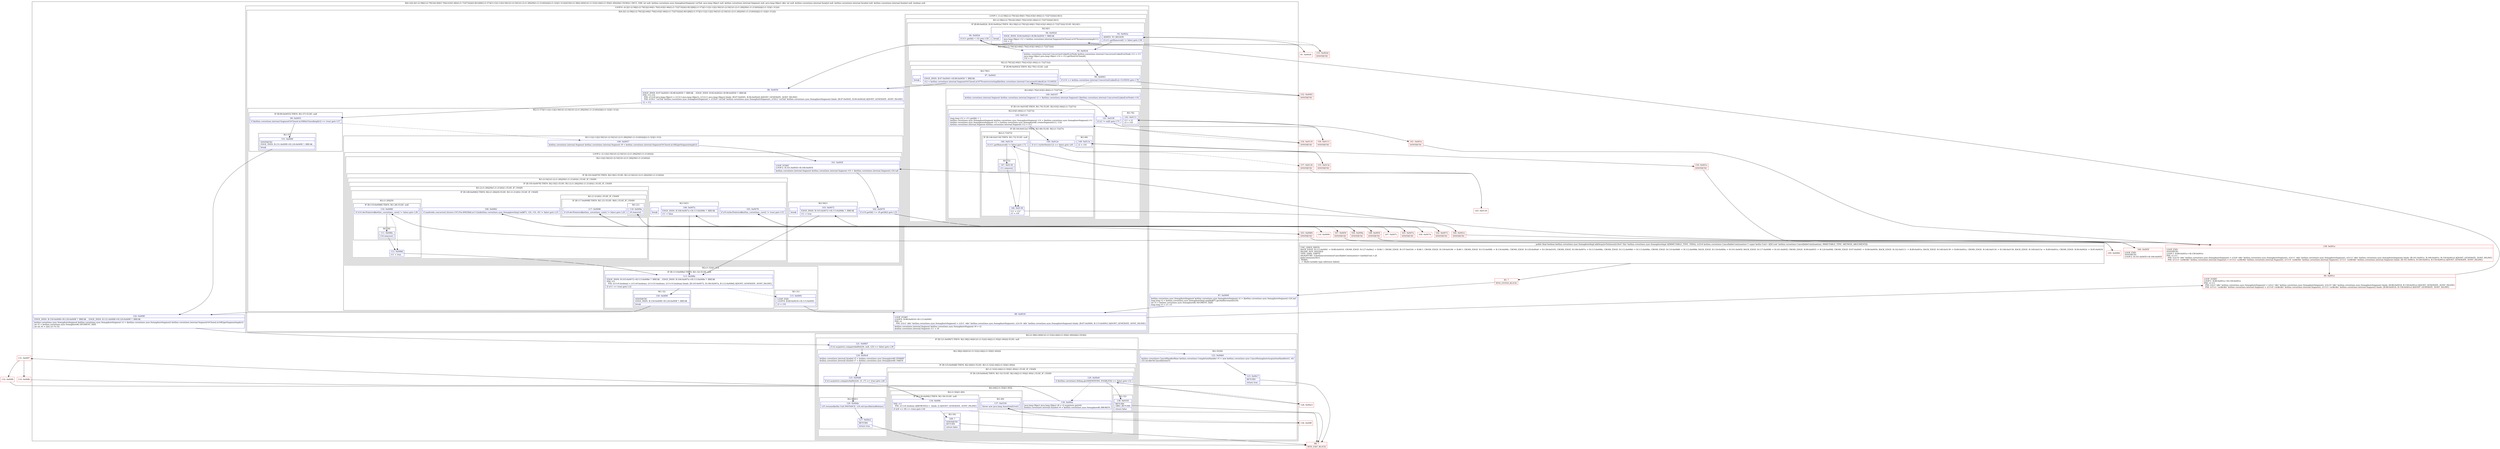 digraph "CFG forkotlinx.coroutines.sync.SemaphoreImpl.addAcquireToQueue(Lkotlinx\/coroutines\/CancellableContinuation;)Z" {
subgraph cluster_Region_978027763 {
label = "R(4:1|(4:2|(1:(2:58|(2:(2:79|1)|(2:60|(1:76)(2:63|(1:66)(2:(1:72)|73)))))(2:8|1))|9|(2:(1:57)|(3:11|(2:12|(2:56|1)(1:(2:54|1)(1:(2:(1:28)|29)(1:(1:21)(0)))))|(2:(1:32)|(1:31)))))|33|(2:(2:38|(2:40|41)(1:(1:52)(2:44|(2:(1:50)|(1:49)))))|(2:35|36))) | DECL_VAR: int null, kotlinx.coroutines.sync.SemaphoreSegment curTail, java.lang.Object null, kotlinx.coroutines.internal.Segment null, java.lang.Object s$iv, int null, kotlinx.coroutines.internal.Symbol null, kotlinx.coroutines.internal.Symbol null, kotlinx.coroutines.internal.Symbol null, boolean null\l";
node [shape=record,color=blue];
Node_87 [shape=record,label="{87\:\ 0x0000|kotlinx.coroutines.sync.SemaphoreSegment kotlinx.coroutines.sync.SemaphoreSegment r2 = (kotlinx.coroutines.sync.SemaphoreSegment) r24.tail\llong long r3 = kotlinx.coroutines.sync.SemaphoreImpl.enqIdx$FU.getAndIncrement(r24)\lint r5 = kotlinx.coroutines.sync.SemaphoreKt.SEGMENT_SIZE\llong long r5 = r3 \/ r5\l}"];
subgraph cluster_LoopRegion_1521303942 {
label = "LOOP:0: (4:2|(1:(2:58|(2:(2:79|1)|(2:60|(1:76)(2:63|(1:66)(2:(1:72)|73)))))(2:8|1))|9|(2:(1:57)|(3:11|(2:12|(2:56|1)(1:(2:54|1)(1:(2:(1:28)|29)(1:(1:21)(0)))))|(2:(1:32)|(1:31)))))";
node [shape=record,color=blue];
subgraph cluster_Region_443097031 {
label = "R(4:2|(1:(2:58|(2:(2:79|1)|(2:60|(1:76)(2:63|(1:66)(2:(1:72)|73)))))(2:8|1))|9|(2:(1:57)|(3:11|(2:12|(2:56|1)(1:(2:54|1)(1:(2:(1:28)|29)(1:(1:21)(0)))))|(2:(1:32)|(1:31)))))";
node [shape=record,color=blue];
Node_88 [shape=record,label="{88\:\ 0x0018|LOOP_START\lLOOP:0: B:88:0x0018\-\>B:115:0x0091\lPHI: r2 \l  PHI: (r2v2 's$iv' kotlinx.coroutines.sync.SemaphoreSegment) = (r2v1 's$iv' kotlinx.coroutines.sync.SemaphoreSegment), (r2v16 's$iv' kotlinx.coroutines.sync.SemaphoreSegment) binds: [B:87:0x0000, B:115:0x0091] A[DONT_GENERATE, DONT_INLINE]\l|kotlinx.coroutines.internal.Segment kotlinx.coroutines.sync.SemaphoreSegment r9 = r2\lkotlinx.coroutines.internal.Segment r11 = r9\l}"];
subgraph cluster_LoopRegion_400859288 {
label = "LOOP:1: (1:(2:58|(2:(2:79|1)|(2:60|(1:76)(2:63|(1:66)(2:(1:72)|73)))))(2:8|1))";
node [shape=record,color=blue];
subgraph cluster_Region_1751570655 {
label = "R(1:(2:58|(2:(2:79|1)|(2:60|(1:76)(2:63|(1:66)(2:(1:72)|73)))))(2:8|1))";
node [shape=record,color=blue];
subgraph cluster_IfRegion_910975955 {
label = "IF [B:90:0x0024, B:92:0x002a] THEN: R(2:58|(2:(2:79|1)|(2:60|(1:76)(2:63|(1:66)(2:(1:72)|73))))) ELSE: R(2:8|1)";
node [shape=record,color=blue];
Node_90 [shape=record,label="{90\:\ 0x0024|if (r11.getId() \< r5) goto L58\l}"];
Node_92 [shape=record,label="{92\:\ 0x002a|ADDED_TO_REGION\l|if (r11.getRemoved() != false) goto L58\l}"];
subgraph cluster_Region_63584907 {
label = "R(2:58|(2:(2:79|1)|(2:60|(1:76)(2:63|(1:66)(2:(1:72)|73)))))";
node [shape=record,color=blue];
Node_95 [shape=record,label="{95\:\ 0x0034|kotlinx.coroutines.internal.ConcurrentLinkedListNode kotlinx.coroutines.internal.ConcurrentLinkedListNode r12 = r11\ljava.lang.Object java.lang.Object r14 = r12.getNextOrClosed()\lr16 = r2\l}"];
subgraph cluster_Region_1860664073 {
label = "R(2:(2:79|1)|(2:60|(1:76)(2:63|(1:66)(2:(1:72)|73))))";
node [shape=record,color=blue];
subgraph cluster_IfRegion_259464353 {
label = "IF [B:96:0x0043] THEN: R(2:79|1) ELSE: null";
node [shape=record,color=blue];
Node_96 [shape=record,label="{96\:\ 0x0043|if (r14 == kotlinx.coroutines.internal.ConcurrentLinkedList.CLOSED) goto L78\l}"];
subgraph cluster_Region_76506370 {
label = "R(2:79|1)";
node [shape=record,color=blue];
Node_97 [shape=record,label="{97\:\ 0x0045|EDGE_INSN: B:97:0x0045\-\>B:98:0x0050 ?: BREAK  \l|r12 = kotlinx.coroutines.internal.SegmentOrClosed.m1679constructorimpl(kotlinx.coroutines.internal.ConcurrentLinkedList.CLOSED)\l}"];
Node_InsnContainer_1584834082 [shape=record,label="{|break\l}"];
}
}
subgraph cluster_Region_335892984 {
label = "R(2:60|(1:76)(2:63|(1:66)(2:(1:72)|73)))";
node [shape=record,color=blue];
Node_140 [shape=record,label="{140\:\ 0x0107|kotlinx.coroutines.internal.Segment kotlinx.coroutines.internal.Segment r2 = (kotlinx.coroutines.internal.Segment) ((kotlinx.coroutines.internal.ConcurrentLinkedListNode) r14)\l}"];
subgraph cluster_IfRegion_2094228033 {
label = "IF [B:141:0x010f] THEN: R(1:76) ELSE: R(2:63|(1:66)(2:(1:72)|73))";
node [shape=record,color=blue];
Node_141 [shape=record,label="{141\:\ 0x010f|if (r2 != null) goto L75\l}"];
subgraph cluster_Region_385516863 {
label = "R(1:76)";
node [shape=record,color=blue];
Node_142 [shape=record,label="{142\:\ 0x0111|r11 = r2\lr2 = r16\l}"];
}
subgraph cluster_Region_1678366202 {
label = "R(2:63|(1:66)(2:(1:72)|73))";
node [shape=record,color=blue];
Node_143 [shape=record,label="{143\:\ 0x0116|long long r12 = r11.getId() + 1\lkotlinx.coroutines.sync.SemaphoreSegment kotlinx.coroutines.sync.SemaphoreSegment r14 = (kotlinx.coroutines.sync.SemaphoreSegment) r11\lkotlinx.coroutines.sync.SemaphoreSegment r12 = kotlinx.coroutines.sync.SemaphoreKt.createSegment(r12, r14)\lkotlinx.coroutines.internal.Segment kotlinx.coroutines.internal.Segment r12 = r12\l}"];
subgraph cluster_IfRegion_918926738 {
label = "IF [B:144:0x012e] THEN: R(1:66) ELSE: R(2:(1:72)|73)";
node [shape=record,color=blue];
Node_144 [shape=record,label="{144\:\ 0x012e|if (r11.trySetNext(r12) == false) goto L65\l}"];
subgraph cluster_Region_1047715259 {
label = "R(1:66)";
node [shape=record,color=blue];
Node_149 [shape=record,label="{149\:\ 0x013e|r2 = r16\l}"];
}
subgraph cluster_Region_1855906957 {
label = "R(2:(1:72)|73)";
node [shape=record,color=blue];
subgraph cluster_IfRegion_1887182038 {
label = "IF [B:146:0x0134] THEN: R(1:72) ELSE: null";
node [shape=record,color=blue];
Node_146 [shape=record,label="{146\:\ 0x0134|if (r11.getRemoved() != false) goto L72\l}"];
subgraph cluster_Region_628861937 {
label = "R(1:72)";
node [shape=record,color=blue];
Node_147 [shape=record,label="{147\:\ 0x0136|r11.remove()\l}"];
}
}
Node_148 [shape=record,label="{148\:\ 0x0139|r11 = r12\lr2 = r16\l}"];
}
}
}
}
}
}
}
subgraph cluster_Region_738046028 {
label = "R(2:8|1)";
node [shape=record,color=blue];
Node_94 [shape=record,label="{94\:\ 0x002d|EDGE_INSN: B:94:0x002d\-\>B:98:0x0050 ?: BREAK  \l|java.lang.Object r12 = kotlinx.coroutines.internal.SegmentOrClosed.m1679constructorimpl(r11)\lr16 = r2\l}"];
Node_InsnContainer_1814310164 [shape=record,label="{|break\l}"];
}
}
}
}
Node_98 [shape=record,label="{98\:\ 0x0050|EDGE_INSN: B:97:0x0045\-\>B:98:0x0050 ?: BREAK  , EDGE_INSN: B:94:0x002d\-\>B:98:0x0050 ?: BREAK  \lPHI: r12 r16 \l  PHI: (r12v8 java.lang.Object) = (r12v3 java.lang.Object), (r12v11 java.lang.Object) binds: [B:97:0x0045, B:94:0x002d] A[DONT_GENERATE, DONT_INLINE]\l  PHI: (r16v1 'curTail' kotlinx.coroutines.sync.SemaphoreSegment) = (r16v0 'curTail' kotlinx.coroutines.sync.SemaphoreSegment), (r16v2 'curTail' kotlinx.coroutines.sync.SemaphoreSegment) binds: [B:97:0x0045, B:94:0x002d] A[DONT_GENERATE, DONT_INLINE]\l|r2 = r12\l}"];
subgraph cluster_Region_844804207 {
label = "R(2:(1:57)|(3:11|(2:12|(2:56|1)(1:(2:54|1)(1:(2:(1:28)|29)(1:(1:21)(0)))))|(2:(1:32)|(1:31))))";
node [shape=record,color=blue];
subgraph cluster_IfRegion_1274473326 {
label = "IF [B:99:0x0055] THEN: R(1:57) ELSE: null";
node [shape=record,color=blue];
Node_99 [shape=record,label="{99\:\ 0x0055|if (kotlinx.coroutines.internal.SegmentOrClosed.m1684isClosedimpl(r2) == true) goto L57\l}"];
subgraph cluster_Region_1731246622 {
label = "R(1:57)";
node [shape=record,color=blue];
Node_151 [shape=record,label="{151\:\ 0x009f|SYNTHETIC\lEDGE_INSN: B:151:0x009f\-\>B:120:0x009f ?: BREAK  \l|break\l}"];
}
}
subgraph cluster_Region_1967319417 {
label = "R(3:11|(2:12|(2:56|1)(1:(2:54|1)(1:(2:(1:28)|29)(1:(1:21)(0)))))|(2:(1:32)|(1:31)))";
node [shape=record,color=blue];
Node_100 [shape=record,label="{100\:\ 0x0057|kotlinx.coroutines.internal.Segment kotlinx.coroutines.internal.Segment r9 = kotlinx.coroutines.internal.SegmentOrClosed.m1682getSegmentimpl(r2)\l}"];
subgraph cluster_LoopRegion_211568492 {
label = "LOOP:2: (2:12|(2:56|1)(1:(2:54|1)(1:(2:(1:28)|29)(1:(1:21)(0)))))";
node [shape=record,color=blue];
subgraph cluster_Region_1020849988 {
label = "R(2:12|(2:56|1)(1:(2:54|1)(1:(2:(1:28)|29)(1:(1:21)(0)))))";
node [shape=record,color=blue];
Node_101 [shape=record,label="{101\:\ 0x005f|LOOP_START\lLOOP:2: B:101:0x005f\-\>B:166:0x005f\l|kotlinx.coroutines.internal.Segment kotlinx.coroutines.internal.Segment r10 = (kotlinx.coroutines.internal.Segment) r24.tail\l}"];
subgraph cluster_IfRegion_1569981306 {
label = "IF [B:102:0x0070] THEN: R(2:56|1) ELSE: R(1:(2:54|1)(1:(2:(1:28)|29)(1:(1:21)(0))))";
node [shape=record,color=blue];
Node_102 [shape=record,label="{102\:\ 0x0070|if (r10.getId() \>= r9.getId()) goto L55\l}"];
subgraph cluster_Region_889399142 {
label = "R(2:56|1)";
node [shape=record,color=blue];
Node_103 [shape=record,label="{103\:\ 0x0072|EDGE_INSN: B:103:0x0072\-\>B:113:0x008e ?: BREAK  \l|r11 = true\l}"];
Node_InsnContainer_1092458342 [shape=record,label="{|break\l}"];
}
subgraph cluster_Region_639864546 {
label = "R(1:(2:54|1)(1:(2:(1:28)|29)(1:(1:21)(0)))) | ELSE_IF_CHAIN\l";
node [shape=record,color=blue];
subgraph cluster_IfRegion_446840807 {
label = "IF [B:105:0x0078] THEN: R(2:54|1) ELSE: R(1:(2:(1:28)|29)(1:(1:21)(0))) | ELSE_IF_CHAIN\l";
node [shape=record,color=blue];
Node_105 [shape=record,label="{105\:\ 0x0078|if (r9.tryIncPointers$kotlinx_coroutines_core() != true) goto L53\l}"];
subgraph cluster_Region_1314540621 {
label = "R(2:54|1)";
node [shape=record,color=blue];
Node_106 [shape=record,label="{106\:\ 0x007a|EDGE_INSN: B:106:0x007a\-\>B:113:0x008e ?: BREAK  \l|r11 = false\l}"];
Node_InsnContainer_1143025778 [shape=record,label="{|break\l}"];
}
subgraph cluster_Region_719894717 {
label = "R(1:(2:(1:28)|29)(1:(1:21)(0))) | ELSE_IF_CHAIN\l";
node [shape=record,color=blue];
subgraph cluster_IfRegion_1671476731 {
label = "IF [B:108:0x0082] THEN: R(2:(1:28)|29) ELSE: R(1:(1:21)(0)) | ELSE_IF_CHAIN\l";
node [shape=record,color=blue];
Node_108 [shape=record,label="{108\:\ 0x0082|if (androidx.concurrent.futures.C0125xc40028dd.m112m(kotlinx.coroutines.sync.SemaphoreImpl.tail$FU, r24, r10, r9) != false) goto L25\l}"];
subgraph cluster_Region_409957389 {
label = "R(2:(1:28)|29)";
node [shape=record,color=blue];
subgraph cluster_IfRegion_1521584713 {
label = "IF [B:110:0x0088] THEN: R(1:28) ELSE: null";
node [shape=record,color=blue];
Node_110 [shape=record,label="{110\:\ 0x0088|if (r10.decPointers$kotlinx_coroutines_core() != false) goto L28\l}"];
subgraph cluster_Region_2010490450 {
label = "R(1:28)";
node [shape=record,color=blue];
Node_111 [shape=record,label="{111\:\ 0x008a|r10.remove()\l}"];
}
}
Node_112 [shape=record,label="{112\:\ 0x008d|r11 = true\l}"];
}
subgraph cluster_Region_132365345 {
label = "R(1:(1:21)(0)) | ELSE_IF_CHAIN\l";
node [shape=record,color=blue];
subgraph cluster_IfRegion_1249703587 {
label = "IF [B:117:0x0098] THEN: R(1:21) ELSE: R(0) | ELSE_IF_CHAIN\l";
node [shape=record,color=blue];
Node_117 [shape=record,label="{117\:\ 0x0098|if (r9.decPointers$kotlinx_coroutines_core() != false) goto L20\l}"];
subgraph cluster_Region_923706181 {
label = "R(1:21)";
node [shape=record,color=blue];
Node_118 [shape=record,label="{118\:\ 0x009a|r9.remove()\l}"];
}
subgraph cluster_Region_1024288417 {
label = "R(0)";
node [shape=record,color=blue];
}
}
}
}
}
}
}
}
}
}
subgraph cluster_Region_1893884882 {
label = "R(2:(1:32)|(1:31))";
node [shape=record,color=blue];
subgraph cluster_IfRegion_530583587 {
label = "IF [B:113:0x008e] THEN: R(1:32) ELSE: null";
node [shape=record,color=blue];
Node_113 [shape=record,label="{113\:\ 0x008e|EDGE_INSN: B:103:0x0072\-\>B:113:0x008e ?: BREAK  , EDGE_INSN: B:106:0x007a\-\>B:113:0x008e ?: BREAK  \lPHI: r11 \l  PHI: (r11v9 boolean) = (r11v8 boolean), (r11v10 boolean), (r11v14 boolean) binds: [B:103:0x0072, B:106:0x007a, B:112:0x008d] A[DONT_GENERATE, DONT_INLINE]\l|if (r11 == true) goto L32\l}"];
subgraph cluster_Region_87598402 {
label = "R(1:32)";
node [shape=record,color=blue];
Node_150 [shape=record,label="{150\:\ 0x009f|SYNTHETIC\lEDGE_INSN: B:150:0x009f\-\>B:120:0x009f ?: BREAK  \l|break\l}"];
}
}
subgraph cluster_Region_1492691610 {
label = "R(1:31)";
node [shape=record,color=blue];
Node_115 [shape=record,label="{115\:\ 0x0091|LOOP_END\lLOOP:0: B:88:0x0018\-\>B:115:0x0091\l|r2 = r16\l}"];
}
}
}
}
}
}
Node_120 [shape=record,label="{120\:\ 0x009f|EDGE_INSN: B:150:0x009f\-\>B:120:0x009f ?: BREAK  , EDGE_INSN: B:151:0x009f\-\>B:120:0x009f ?: BREAK  \l|kotlinx.coroutines.sync.SemaphoreSegment kotlinx.coroutines.sync.SemaphoreSegment r2 = (kotlinx.coroutines.sync.SemaphoreSegment) kotlinx.coroutines.internal.SegmentOrClosed.m1682getSegmentimpl(r2)\lint r5 = kotlinx.coroutines.sync.SemaphoreKt.SEGMENT_SIZE\lint int r6 = (int) (r3 % r5)\l}"];
subgraph cluster_Region_1398203178 {
label = "R(2:(2:38|(2:40|41)(1:(1:52)(2:44|(2:(1:50)|(1:49)))))|(2:35|36))";
node [shape=record,color=blue];
subgraph cluster_IfRegion_177874342 {
label = "IF [B:121:0x00b7] THEN: R(2:38|(2:40|41)(1:(1:52)(2:44|(2:(1:50)|(1:49))))) ELSE: null";
node [shape=record,color=blue];
Node_121 [shape=record,label="{121\:\ 0x00b7|if (r2.acquirers.compareAndSet(r6, null, r25) == false) goto L38\l}"];
subgraph cluster_Region_678048298 {
label = "R(2:38|(2:40|41)(1:(1:52)(2:44|(2:(1:50)|(1:49)))))";
node [shape=record,color=blue];
Node_124 [shape=record,label="{124\:\ 0x00c8|kotlinx.coroutines.internal.Symbol r5 = kotlinx.coroutines.sync.SemaphoreKt.PERMIT\lkotlinx.coroutines.internal.Symbol r7 = kotlinx.coroutines.sync.SemaphoreKt.TAKEN\l}"];
subgraph cluster_IfRegion_1841078238 {
label = "IF [B:125:0x00d8] THEN: R(2:40|41) ELSE: R(1:(1:52)(2:44|(2:(1:50)|(1:49))))";
node [shape=record,color=blue];
Node_125 [shape=record,label="{125\:\ 0x00d8|if (r2.acquirers.compareAndSet(r6, r5, r7) == true) goto L40\l}"];
subgraph cluster_Region_818542177 {
label = "R(2:40|41)";
node [shape=record,color=blue];
Node_126 [shape=record,label="{126\:\ 0x00da|r25.resume(kotlin.Unit.INSTANCE, r24.onCancellationRelease)\l}"];
Node_127 [shape=record,label="{127\:\ 0x00e2|RETURN\l|return true\l}"];
}
subgraph cluster_Region_804768083 {
label = "R(1:(1:52)(2:44|(2:(1:50)|(1:49)))) | ELSE_IF_CHAIN\l";
node [shape=record,color=blue];
subgraph cluster_IfRegion_1873115994 {
label = "IF [B:129:0x00e8] THEN: R(1:52) ELSE: R(2:44|(2:(1:50)|(1:49))) | ELSE_IF_CHAIN\l";
node [shape=record,color=blue];
Node_129 [shape=record,label="{129\:\ 0x00e8|if (kotlinx.coroutines.Debug.getASSERTIONS_ENABLED() == false) goto L52\l}"];
subgraph cluster_Region_193894967 {
label = "R(1:52)";
node [shape=record,color=blue];
Node_138 [shape=record,label="{138\:\ 0x0105|RETURN\lORIG_RETURN\l|return false\l}"];
}
subgraph cluster_Region_292398236 {
label = "R(2:44|(2:(1:50)|(1:49)))";
node [shape=record,color=blue];
Node_130 [shape=record,label="{130\:\ 0x00ea|java.lang.Object java.lang.Object r8 = r2.acquirers.get(r6)\lkotlinx.coroutines.internal.Symbol r9 = kotlinx.coroutines.sync.SemaphoreKt.BROKEN\l}"];
subgraph cluster_Region_1946882009 {
label = "R(2:(1:50)|(1:49))";
node [shape=record,color=blue];
subgraph cluster_IfRegion_564202134 {
label = "IF [B:134:0x00fc] THEN: R(1:50) ELSE: null";
node [shape=record,color=blue];
Node_134 [shape=record,label="{134\:\ 0x00fc|PHI: r11 \l  PHI: (r11v6 boolean A[REMOVE]) =  binds: [] A[DONT_GENERATE, DONT_INLINE]\l|if ((r8 == r9) == true) goto L50\l}"];
subgraph cluster_Region_1705504090 {
label = "R(1:50)";
node [shape=record,color=blue];
Node_169 [shape=record,label="{169\:\ ?|SYNTHETIC\lRETURN\l|return false\l}"];
}
}
subgraph cluster_Region_555496735 {
label = "R(1:49)";
node [shape=record,color=blue];
Node_137 [shape=record,label="{137\:\ 0x0104|throw new java.lang.AssertionError()\l}"];
}
}
}
}
}
}
}
}
subgraph cluster_Region_1938198249 {
label = "R(2:35|36)";
node [shape=record,color=blue];
Node_122 [shape=record,label="{122\:\ 0x00b9|kotlinx.coroutines.CancelHandlerBase kotlinx.coroutines.CompletionHandler r5 = new kotlinx.coroutines.sync.CancelSemaphoreAcquisitionHandler(r2, r6)\lr25.invokeOnCancellation(r5)\l}"];
Node_123 [shape=record,label="{123\:\ 0x00c7|RETURN\l|return true\l}"];
}
}
}
Node_85 [shape=record,color=red,label="{85\:\ ?|MTH_ENTER_BLOCK\l}"];
Node_89 [shape=record,color=red,label="{89\:\ 0x001e|LOOP_START\lLOOP:1: B:89:0x001e\-\>B:158:0x001e\lPHI: r2 r11 \l  PHI: (r2v3 's$iv' kotlinx.coroutines.sync.SemaphoreSegment) = (r2v2 's$iv' kotlinx.coroutines.sync.SemaphoreSegment), (r2v10 's$iv' kotlinx.coroutines.sync.SemaphoreSegment) binds: [B:88:0x0018, B:158:0x001e] A[DONT_GENERATE, DONT_INLINE]\l  PHI: (r11v1 'cur$iv$iv' kotlinx.coroutines.internal.Segment) = (r11v0 'cur$iv$iv' kotlinx.coroutines.internal.Segment), (r11v3 'cur$iv$iv' kotlinx.coroutines.internal.Segment) binds: [B:88:0x0018, B:158:0x001e] A[DONT_GENERATE, DONT_INLINE]\l}"];
Node_91 [shape=record,color=red,label="{91\:\ 0x0026}"];
Node_153 [shape=record,color=red,label="{153\:\ 0x002d|SYNTHETIC\l}"];
Node_104 [shape=record,color=red,label="{104\:\ 0x0074}"];
Node_107 [shape=record,color=red,label="{107\:\ 0x007c}"];
Node_116 [shape=record,color=red,label="{116\:\ 0x0094}"];
Node_164 [shape=record,color=red,label="{164\:\ 0x009a|SYNTHETIC\l}"];
Node_168 [shape=record,color=red,label="{168\:\ 0x005f|SYNTHETIC\l}"];
Node_166 [shape=record,color=red,label="{166\:\ 0x005f|LOOP_END\lSYNTHETIC\lLOOP:2: B:101:0x005f\-\>B:166:0x005f\l}"];
Node_167 [shape=record,color=red,label="{167\:\ 0x005f|SYNTHETIC\l}"];
Node_163 [shape=record,color=red,label="{163\:\ 0x0084|SYNTHETIC\l}"];
Node_109 [shape=record,color=red,label="{109\:\ 0x0084}"];
Node_86 [shape=record,color=red,label="{86\:\ ?|MTH_EXIT_BLOCK\l}"];
Node_128 [shape=record,color=red,label="{128\:\ 0x00e3}"];
Node_131 [shape=record,color=red,label="{131\:\ 0x00f7}"];
Node_132 [shape=record,color=red,label="{132\:\ 0x00f9}"];
Node_136 [shape=record,color=red,label="{136\:\ 0x00ff}"];
Node_133 [shape=record,color=red,label="{133\:\ 0x00fb}"];
Node_165 [shape=record,color=red,label="{165\:\ 0x007a|SYNTHETIC\l}"];
Node_162 [shape=record,color=red,label="{162\:\ 0x0072|SYNTHETIC\l}"];
Node_154 [shape=record,color=red,label="{154\:\ 0x0116|SYNTHETIC\l}"];
Node_155 [shape=record,color=red,label="{155\:\ 0x013e|SYNTHETIC\l}"];
Node_159 [shape=record,color=red,label="{159\:\ 0x001e|SYNTHETIC\l}"];
Node_158 [shape=record,color=red,label="{158\:\ 0x001e|LOOP_END\lSYNTHETIC\lLOOP:1: B:89:0x001e\-\>B:158:0x001e\lPHI: r2 r11 \l  PHI: (r2v10 's$iv' kotlinx.coroutines.sync.SemaphoreSegment) = (r2v9 's$iv' kotlinx.coroutines.sync.SemaphoreSegment), (r2v11 's$iv' kotlinx.coroutines.sync.SemaphoreSegment), (r2v12 's$iv' kotlinx.coroutines.sync.SemaphoreSegment) binds: [B:161:0x001e, B:160:0x001e, B:159:0x001e] A[DONT_GENERATE, DONT_INLINE]\l  PHI: (r11v3 'cur$iv$iv' kotlinx.coroutines.internal.Segment) = (r11v2 'cur$iv$iv' kotlinx.coroutines.internal.Segment), (r11v4 'cur$iv$iv' kotlinx.coroutines.internal.Segment), (r11v1 'cur$iv$iv' kotlinx.coroutines.internal.Segment) binds: [B:161:0x001e, B:160:0x001e, B:159:0x001e] A[DONT_GENERATE, DONT_INLINE]\l}"];
Node_157 [shape=record,color=red,label="{157\:\ 0x0130|SYNTHETIC\l}"];
Node_145 [shape=record,color=red,label="{145\:\ 0x0130}"];
Node_160 [shape=record,color=red,label="{160\:\ 0x001e|SYNTHETIC\l}"];
Node_156 [shape=record,color=red,label="{156\:\ 0x0111|SYNTHETIC\l}"];
Node_161 [shape=record,color=red,label="{161\:\ 0x001e|SYNTHETIC\l}"];
Node_152 [shape=record,color=red,label="{152\:\ 0x0045|SYNTHETIC\l}"];
MethodNode[shape=record,label="{public final boolean kotlinx.coroutines.sync.SemaphoreImpl.addAcquireToQueue((r24v0 'this' kotlinx.coroutines.sync.SemaphoreImpl A[IMMUTABLE_TYPE, THIS]), (r25v0 kotlinx.coroutines.CancellableContinuation\<? super kotlin.Unit\> A[D('cont' kotlinx.coroutines.CancellableContinuation), IMMUTABLE_TYPE, METHOD_ARGUMENT]))  | USE_LINES_HINTS\lBACK_EDGE: B:115:0x0091 \-\> B:88:0x0018, CROSS_EDGE: B:127:0x00e2 \-\> B:86:?, CROSS_EDGE: B:137:0x0104 \-\> B:86:?, CROSS_EDGE: B:139:0x0106 \-\> B:86:?, CROSS_EDGE: B:133:0x00fb \-\> B:134:0x00fc, CROSS_EDGE: B:129:0x00e8 \-\> B:138:0x0105, CROSS_EDGE: B:106:0x007a \-\> B:113:0x008e, CROSS_EDGE: B:112:0x008d \-\> B:113:0x008e, CROSS_EDGE: B:110:0x0088 \-\> B:112:0x008d, BACK_EDGE: B:118:0x009a \-\> B:101:0x005f, BACK_EDGE: B:117:0x0098 \-\> B:101:0x005f, CROSS_EDGE: B:99:0x0055 \-\> B:120:0x009f, CROSS_EDGE: B:97:0x0045 \-\> B:98:0x0050, BACK_EDGE: B:142:0x0111 \-\> B:89:0x001e, BACK_EDGE: B:148:0x0139 \-\> B:89:0x001e, CROSS_EDGE: B:146:0x0134 \-\> B:148:0x0139, BACK_EDGE: B:149:0x013e \-\> B:89:0x001e, CROSS_EDGE: B:90:0x0024 \-\> B:95:0x0034\lINLINE_NOT_NEEDED\lTYPE_VARS: EMPTY\lSIGNATURE: (Lkotlinx\/coroutines\/CancellableContinuation\<\-Lkotlin\/Unit;\>;)Z\lJadxCommentsAttr\{\l WARN: \l \-\> Multi\-variable type inference failed\}\l}"];
MethodNode -> Node_85;Node_87 -> Node_88;
Node_88 -> Node_89;
Node_90 -> Node_91[style=dashed];
Node_90 -> Node_95;
Node_92 -> Node_95;
Node_92 -> Node_153[style=dashed];
Node_95 -> Node_96;
Node_96 -> Node_140[style=dashed];
Node_96 -> Node_152;
Node_97 -> Node_98;
Node_140 -> Node_141;
Node_141 -> Node_154[style=dashed];
Node_141 -> Node_156;
Node_142 -> Node_161;
Node_143 -> Node_144;
Node_144 -> Node_155;
Node_144 -> Node_157[style=dashed];
Node_149 -> Node_159;
Node_146 -> Node_147;
Node_146 -> Node_148[style=dashed];
Node_147 -> Node_148;
Node_148 -> Node_160;
Node_94 -> Node_98;
Node_98 -> Node_99;
Node_99 -> Node_100[style=dashed];
Node_99 -> Node_151;
Node_151 -> Node_120;
Node_100 -> Node_101;
Node_101 -> Node_102;
Node_102 -> Node_104[style=dashed];
Node_102 -> Node_162;
Node_103 -> Node_113;
Node_105 -> Node_107[style=dashed];
Node_105 -> Node_165;
Node_106 -> Node_113;
Node_108 -> Node_116[style=dashed];
Node_108 -> Node_163;
Node_110 -> Node_111;
Node_110 -> Node_112[style=dashed];
Node_111 -> Node_112;
Node_112 -> Node_113;
Node_117 -> Node_164;
Node_117 -> Node_167[style=dashed];
Node_118 -> Node_168;
Node_113 -> Node_115[style=dashed];
Node_113 -> Node_150;
Node_150 -> Node_120;
Node_115 -> Node_88;
Node_120 -> Node_121;
Node_121 -> Node_122[style=dashed];
Node_121 -> Node_124;
Node_124 -> Node_125;
Node_125 -> Node_126;
Node_125 -> Node_128[style=dashed];
Node_126 -> Node_127;
Node_127 -> Node_86;
Node_129 -> Node_130[style=dashed];
Node_129 -> Node_138;
Node_138 -> Node_86;
Node_130 -> Node_131;
Node_134 -> Node_136[style=dashed];
Node_134 -> Node_169;
Node_169 -> Node_86;
Node_137 -> Node_86;
Node_122 -> Node_123;
Node_123 -> Node_86;
Node_85 -> Node_87;
Node_89 -> Node_90;
Node_91 -> Node_92;
Node_153 -> Node_94;
Node_104 -> Node_105;
Node_107 -> Node_108;
Node_116 -> Node_117;
Node_164 -> Node_118;
Node_168 -> Node_166;
Node_166 -> Node_101;
Node_167 -> Node_166;
Node_163 -> Node_109;
Node_109 -> Node_110;
Node_128 -> Node_129;
Node_131 -> Node_132;
Node_131 -> Node_133;
Node_132 -> Node_134;
Node_136 -> Node_137;
Node_133 -> Node_134;
Node_165 -> Node_106;
Node_162 -> Node_103;
Node_154 -> Node_143;
Node_155 -> Node_149;
Node_159 -> Node_158;
Node_158 -> Node_89;
Node_157 -> Node_145;
Node_145 -> Node_146;
Node_160 -> Node_158;
Node_156 -> Node_142;
Node_161 -> Node_158;
Node_152 -> Node_97;
}

